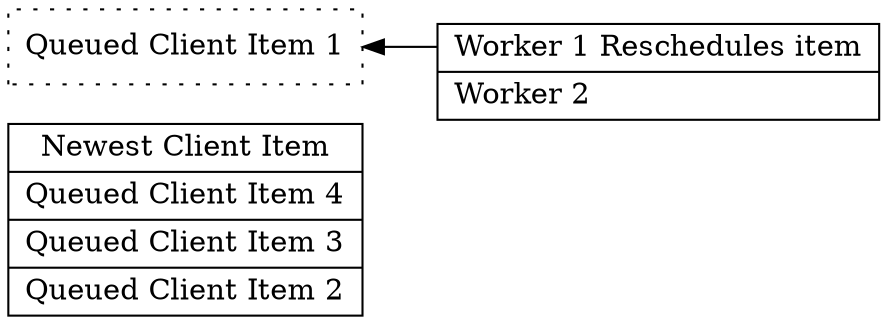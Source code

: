 digraph G {
   rankdir=LR
   node [shape=record];
   rankdir=LR
   q1 [label="<m> Newest Client Item|Queued Client Item 4 |Queued Client Item 3|<n>Queued Client Item 2",shape=record];
   q2 [label="<n>Queued Client Item 1",shape=record,style=dotted];
   w1 [label="<n>Worker 1 Reschedules item|Worker 2\l"];
   q2:n -> w1:n [dir=back];
}
